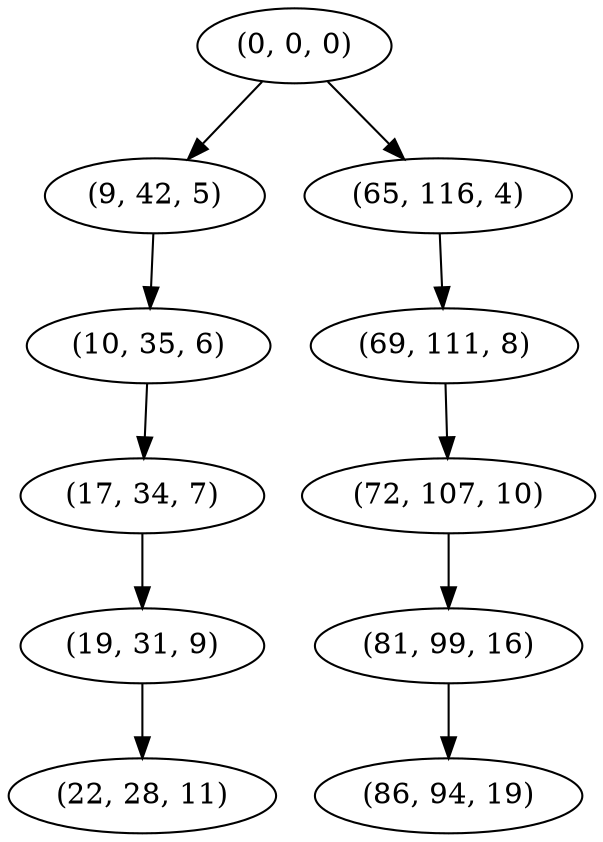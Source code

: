 digraph tree {
    "(0, 0, 0)";
    "(9, 42, 5)";
    "(10, 35, 6)";
    "(17, 34, 7)";
    "(19, 31, 9)";
    "(22, 28, 11)";
    "(65, 116, 4)";
    "(69, 111, 8)";
    "(72, 107, 10)";
    "(81, 99, 16)";
    "(86, 94, 19)";
    "(0, 0, 0)" -> "(9, 42, 5)";
    "(0, 0, 0)" -> "(65, 116, 4)";
    "(9, 42, 5)" -> "(10, 35, 6)";
    "(10, 35, 6)" -> "(17, 34, 7)";
    "(17, 34, 7)" -> "(19, 31, 9)";
    "(19, 31, 9)" -> "(22, 28, 11)";
    "(65, 116, 4)" -> "(69, 111, 8)";
    "(69, 111, 8)" -> "(72, 107, 10)";
    "(72, 107, 10)" -> "(81, 99, 16)";
    "(81, 99, 16)" -> "(86, 94, 19)";
}
